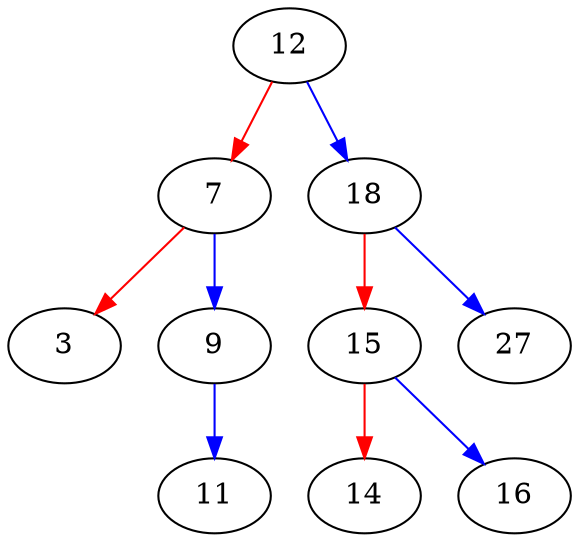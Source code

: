 digraph{
15787856[label="3"]
15788024[label="7"]
15788024 -> 15787856[color=red]
15788024 -> 15787128[color=blue]
15787128[label="9"]
15787128 -> 15787912[color=blue]
15787912[label="11"]
15787352[label="12"]
15787352 -> 15788024[color=red]
15787352 -> 15786568[color=blue]
15786904[label="14"]
15787520[label="15"]
15787520 -> 15786904[color=red]
15787520 -> 15787632[color=blue]
15787632[label="16"]
15786568[label="18"]
15786568 -> 15787520[color=red]
15786568 -> 15787016[color=blue]
15787016[label="27"]
}

